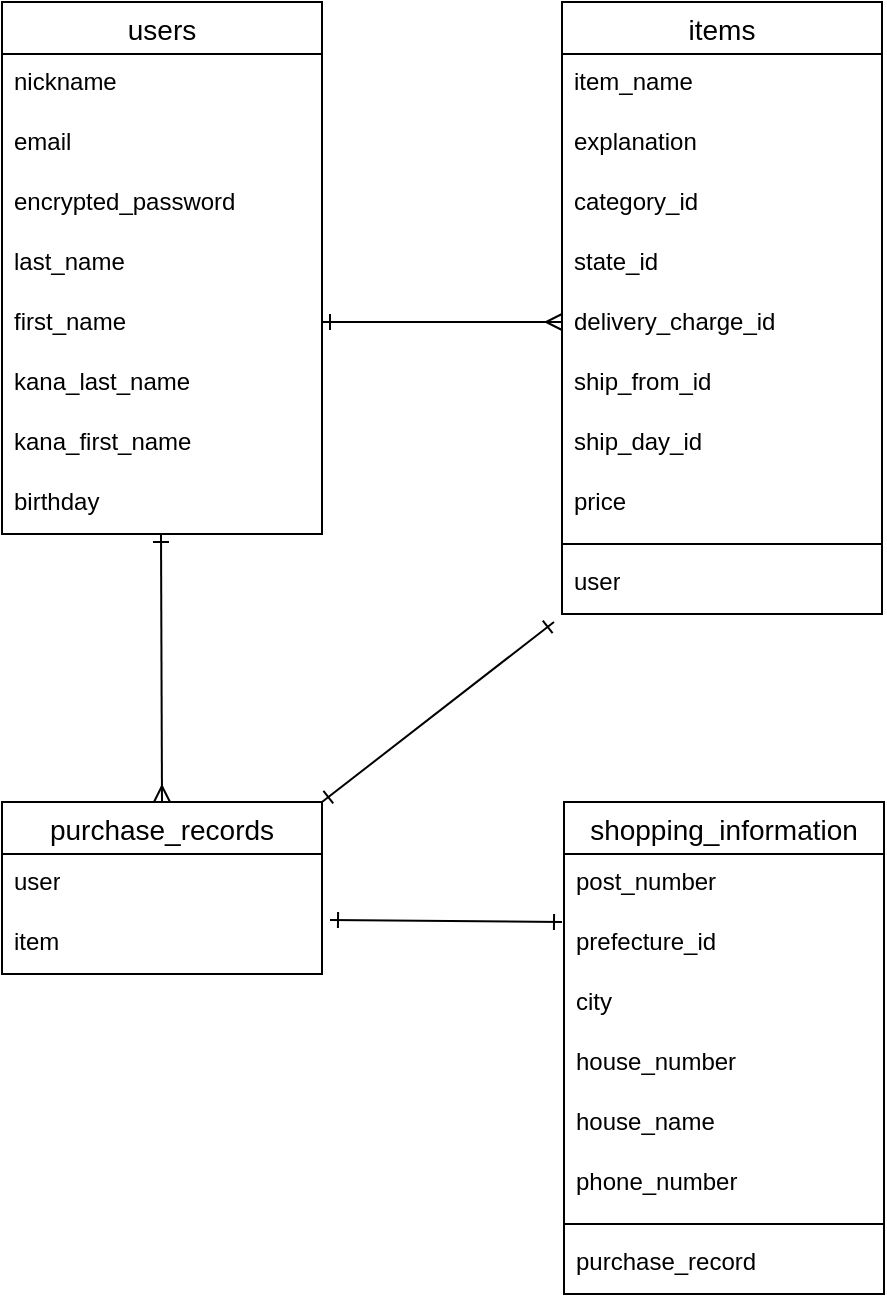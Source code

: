 <mxfile>
    <diagram id="rkr-q8F6S_Xm-2X--ZBL" name="ページ1">
        <mxGraphModel dx="489" dy="668" grid="1" gridSize="10" guides="1" tooltips="1" connect="1" arrows="1" fold="1" page="1" pageScale="1" pageWidth="827" pageHeight="1169" math="0" shadow="0">
            <root>
                <mxCell id="0"/>
                <mxCell id="1" parent="0"/>
                <mxCell id="oIU31fRfshx4s0aLHvyg-27" value="users" style="swimlane;fontStyle=0;childLayout=stackLayout;horizontal=1;startSize=26;horizontalStack=0;resizeParent=1;resizeParentMax=0;resizeLast=0;collapsible=1;marginBottom=0;align=center;fontSize=14;" vertex="1" parent="1">
                    <mxGeometry x="40" y="40" width="160" height="266" as="geometry"/>
                </mxCell>
                <mxCell id="oIU31fRfshx4s0aLHvyg-28" value="nickname" style="text;strokeColor=none;fillColor=none;spacingLeft=4;spacingRight=4;overflow=hidden;rotatable=0;points=[[0,0.5],[1,0.5]];portConstraint=eastwest;fontSize=12;whiteSpace=wrap;html=1;" vertex="1" parent="oIU31fRfshx4s0aLHvyg-27">
                    <mxGeometry y="26" width="160" height="30" as="geometry"/>
                </mxCell>
                <mxCell id="oIU31fRfshx4s0aLHvyg-29" value="email" style="text;strokeColor=none;fillColor=none;spacingLeft=4;spacingRight=4;overflow=hidden;rotatable=0;points=[[0,0.5],[1,0.5]];portConstraint=eastwest;fontSize=12;whiteSpace=wrap;html=1;" vertex="1" parent="oIU31fRfshx4s0aLHvyg-27">
                    <mxGeometry y="56" width="160" height="30" as="geometry"/>
                </mxCell>
                <mxCell id="oIU31fRfshx4s0aLHvyg-30" value="encrypted_password" style="text;strokeColor=none;fillColor=none;spacingLeft=4;spacingRight=4;overflow=hidden;rotatable=0;points=[[0,0.5],[1,0.5]];portConstraint=eastwest;fontSize=12;whiteSpace=wrap;html=1;" vertex="1" parent="oIU31fRfshx4s0aLHvyg-27">
                    <mxGeometry y="86" width="160" height="30" as="geometry"/>
                </mxCell>
                <mxCell id="oIU31fRfshx4s0aLHvyg-55" value="last_name" style="text;strokeColor=none;fillColor=none;spacingLeft=4;spacingRight=4;overflow=hidden;rotatable=0;points=[[0,0.5],[1,0.5]];portConstraint=eastwest;fontSize=12;whiteSpace=wrap;html=1;" vertex="1" parent="oIU31fRfshx4s0aLHvyg-27">
                    <mxGeometry y="116" width="160" height="30" as="geometry"/>
                </mxCell>
                <mxCell id="oIU31fRfshx4s0aLHvyg-56" value="first_name" style="text;strokeColor=none;fillColor=none;spacingLeft=4;spacingRight=4;overflow=hidden;rotatable=0;points=[[0,0.5],[1,0.5]];portConstraint=eastwest;fontSize=12;whiteSpace=wrap;html=1;" vertex="1" parent="oIU31fRfshx4s0aLHvyg-27">
                    <mxGeometry y="146" width="160" height="30" as="geometry"/>
                </mxCell>
                <mxCell id="oIU31fRfshx4s0aLHvyg-57" value="kana_last_name" style="text;strokeColor=none;fillColor=none;spacingLeft=4;spacingRight=4;overflow=hidden;rotatable=0;points=[[0,0.5],[1,0.5]];portConstraint=eastwest;fontSize=12;whiteSpace=wrap;html=1;" vertex="1" parent="oIU31fRfshx4s0aLHvyg-27">
                    <mxGeometry y="176" width="160" height="30" as="geometry"/>
                </mxCell>
                <mxCell id="oIU31fRfshx4s0aLHvyg-58" value="kana_first_name" style="text;strokeColor=none;fillColor=none;spacingLeft=4;spacingRight=4;overflow=hidden;rotatable=0;points=[[0,0.5],[1,0.5]];portConstraint=eastwest;fontSize=12;whiteSpace=wrap;html=1;" vertex="1" parent="oIU31fRfshx4s0aLHvyg-27">
                    <mxGeometry y="206" width="160" height="30" as="geometry"/>
                </mxCell>
                <mxCell id="oIU31fRfshx4s0aLHvyg-59" value="birthday" style="text;strokeColor=none;fillColor=none;spacingLeft=4;spacingRight=4;overflow=hidden;rotatable=0;points=[[0,0.5],[1,0.5]];portConstraint=eastwest;fontSize=12;whiteSpace=wrap;html=1;" vertex="1" parent="oIU31fRfshx4s0aLHvyg-27">
                    <mxGeometry y="236" width="160" height="30" as="geometry"/>
                </mxCell>
                <mxCell id="oIU31fRfshx4s0aLHvyg-61" value="items" style="swimlane;fontStyle=0;childLayout=stackLayout;horizontal=1;startSize=26;horizontalStack=0;resizeParent=1;resizeParentMax=0;resizeLast=0;collapsible=1;marginBottom=0;align=center;fontSize=14;" vertex="1" parent="1">
                    <mxGeometry x="320" y="40" width="160" height="306" as="geometry"/>
                </mxCell>
                <mxCell id="oIU31fRfshx4s0aLHvyg-63" value="item_name" style="text;strokeColor=none;fillColor=none;spacingLeft=4;spacingRight=4;overflow=hidden;rotatable=0;points=[[0,0.5],[1,0.5]];portConstraint=eastwest;fontSize=12;whiteSpace=wrap;html=1;" vertex="1" parent="oIU31fRfshx4s0aLHvyg-61">
                    <mxGeometry y="26" width="160" height="30" as="geometry"/>
                </mxCell>
                <mxCell id="oIU31fRfshx4s0aLHvyg-65" value="explanation" style="text;strokeColor=none;fillColor=none;spacingLeft=4;spacingRight=4;overflow=hidden;rotatable=0;points=[[0,0.5],[1,0.5]];portConstraint=eastwest;fontSize=12;whiteSpace=wrap;html=1;" vertex="1" parent="oIU31fRfshx4s0aLHvyg-61">
                    <mxGeometry y="56" width="160" height="30" as="geometry"/>
                </mxCell>
                <mxCell id="oIU31fRfshx4s0aLHvyg-102" value="category_id" style="text;strokeColor=none;fillColor=none;spacingLeft=4;spacingRight=4;overflow=hidden;rotatable=0;points=[[0,0.5],[1,0.5]];portConstraint=eastwest;fontSize=12;whiteSpace=wrap;html=1;" vertex="1" parent="oIU31fRfshx4s0aLHvyg-61">
                    <mxGeometry y="86" width="160" height="30" as="geometry"/>
                </mxCell>
                <mxCell id="oIU31fRfshx4s0aLHvyg-66" value="state_id" style="text;strokeColor=none;fillColor=none;spacingLeft=4;spacingRight=4;overflow=hidden;rotatable=0;points=[[0,0.5],[1,0.5]];portConstraint=eastwest;fontSize=12;whiteSpace=wrap;html=1;" vertex="1" parent="oIU31fRfshx4s0aLHvyg-61">
                    <mxGeometry y="116" width="160" height="30" as="geometry"/>
                </mxCell>
                <mxCell id="oIU31fRfshx4s0aLHvyg-68" value="delivery_charge_id" style="text;strokeColor=none;fillColor=none;spacingLeft=4;spacingRight=4;overflow=hidden;rotatable=0;points=[[0,0.5],[1,0.5]];portConstraint=eastwest;fontSize=12;whiteSpace=wrap;html=1;" vertex="1" parent="oIU31fRfshx4s0aLHvyg-61">
                    <mxGeometry y="146" width="160" height="30" as="geometry"/>
                </mxCell>
                <mxCell id="oIU31fRfshx4s0aLHvyg-69" value="ship_from_id" style="text;strokeColor=none;fillColor=none;spacingLeft=4;spacingRight=4;overflow=hidden;rotatable=0;points=[[0,0.5],[1,0.5]];portConstraint=eastwest;fontSize=12;whiteSpace=wrap;html=1;" vertex="1" parent="oIU31fRfshx4s0aLHvyg-61">
                    <mxGeometry y="176" width="160" height="30" as="geometry"/>
                </mxCell>
                <mxCell id="oIU31fRfshx4s0aLHvyg-72" value="ship_day_id" style="text;strokeColor=none;fillColor=none;spacingLeft=4;spacingRight=4;overflow=hidden;rotatable=0;points=[[0,0.5],[1,0.5]];portConstraint=eastwest;fontSize=12;whiteSpace=wrap;html=1;" vertex="1" parent="oIU31fRfshx4s0aLHvyg-61">
                    <mxGeometry y="206" width="160" height="30" as="geometry"/>
                </mxCell>
                <mxCell id="oIU31fRfshx4s0aLHvyg-73" value="price" style="text;strokeColor=none;fillColor=none;spacingLeft=4;spacingRight=4;overflow=hidden;rotatable=0;points=[[0,0.5],[1,0.5]];portConstraint=eastwest;fontSize=12;whiteSpace=wrap;html=1;" vertex="1" parent="oIU31fRfshx4s0aLHvyg-61">
                    <mxGeometry y="236" width="160" height="30" as="geometry"/>
                </mxCell>
                <mxCell id="oIU31fRfshx4s0aLHvyg-98" value="" style="line;strokeWidth=1;rotatable=0;dashed=0;labelPosition=right;align=left;verticalAlign=middle;spacingTop=0;spacingLeft=6;points=[];portConstraint=eastwest;" vertex="1" parent="oIU31fRfshx4s0aLHvyg-61">
                    <mxGeometry y="266" width="160" height="10" as="geometry"/>
                </mxCell>
                <mxCell id="oIU31fRfshx4s0aLHvyg-71" value="user" style="text;strokeColor=none;fillColor=none;spacingLeft=4;spacingRight=4;overflow=hidden;rotatable=0;points=[[0,0.5],[1,0.5]];portConstraint=eastwest;fontSize=12;whiteSpace=wrap;html=1;" vertex="1" parent="oIU31fRfshx4s0aLHvyg-61">
                    <mxGeometry y="276" width="160" height="30" as="geometry"/>
                </mxCell>
                <mxCell id="oIU31fRfshx4s0aLHvyg-78" value="shopping_information" style="swimlane;fontStyle=0;childLayout=stackLayout;horizontal=1;startSize=26;horizontalStack=0;resizeParent=1;resizeParentMax=0;resizeLast=0;collapsible=1;marginBottom=0;align=center;fontSize=14;" vertex="1" parent="1">
                    <mxGeometry x="321" y="440" width="160" height="246" as="geometry"/>
                </mxCell>
                <mxCell id="oIU31fRfshx4s0aLHvyg-79" value="post_number" style="text;strokeColor=none;fillColor=none;spacingLeft=4;spacingRight=4;overflow=hidden;rotatable=0;points=[[0,0.5],[1,0.5]];portConstraint=eastwest;fontSize=12;whiteSpace=wrap;html=1;" vertex="1" parent="oIU31fRfshx4s0aLHvyg-78">
                    <mxGeometry y="26" width="160" height="30" as="geometry"/>
                </mxCell>
                <mxCell id="oIU31fRfshx4s0aLHvyg-80" value="prefecture_id" style="text;strokeColor=none;fillColor=none;spacingLeft=4;spacingRight=4;overflow=hidden;rotatable=0;points=[[0,0.5],[1,0.5]];portConstraint=eastwest;fontSize=12;whiteSpace=wrap;html=1;" vertex="1" parent="oIU31fRfshx4s0aLHvyg-78">
                    <mxGeometry y="56" width="160" height="30" as="geometry"/>
                </mxCell>
                <mxCell id="oIU31fRfshx4s0aLHvyg-81" value="city" style="text;strokeColor=none;fillColor=none;spacingLeft=4;spacingRight=4;overflow=hidden;rotatable=0;points=[[0,0.5],[1,0.5]];portConstraint=eastwest;fontSize=12;whiteSpace=wrap;html=1;" vertex="1" parent="oIU31fRfshx4s0aLHvyg-78">
                    <mxGeometry y="86" width="160" height="30" as="geometry"/>
                </mxCell>
                <mxCell id="oIU31fRfshx4s0aLHvyg-82" value="house_number" style="text;strokeColor=none;fillColor=none;spacingLeft=4;spacingRight=4;overflow=hidden;rotatable=0;points=[[0,0.5],[1,0.5]];portConstraint=eastwest;fontSize=12;whiteSpace=wrap;html=1;" vertex="1" parent="oIU31fRfshx4s0aLHvyg-78">
                    <mxGeometry y="116" width="160" height="30" as="geometry"/>
                </mxCell>
                <mxCell id="oIU31fRfshx4s0aLHvyg-83" value="house_name" style="text;strokeColor=none;fillColor=none;spacingLeft=4;spacingRight=4;overflow=hidden;rotatable=0;points=[[0,0.5],[1,0.5]];portConstraint=eastwest;fontSize=12;whiteSpace=wrap;html=1;" vertex="1" parent="oIU31fRfshx4s0aLHvyg-78">
                    <mxGeometry y="146" width="160" height="30" as="geometry"/>
                </mxCell>
                <mxCell id="oIU31fRfshx4s0aLHvyg-84" value="phone_number" style="text;strokeColor=none;fillColor=none;spacingLeft=4;spacingRight=4;overflow=hidden;rotatable=0;points=[[0,0.5],[1,0.5]];portConstraint=eastwest;fontSize=12;whiteSpace=wrap;html=1;" vertex="1" parent="oIU31fRfshx4s0aLHvyg-78">
                    <mxGeometry y="176" width="160" height="30" as="geometry"/>
                </mxCell>
                <mxCell id="oIU31fRfshx4s0aLHvyg-104" value="" style="line;strokeWidth=1;rotatable=0;dashed=0;labelPosition=right;align=left;verticalAlign=middle;spacingTop=0;spacingLeft=6;points=[];portConstraint=eastwest;" vertex="1" parent="oIU31fRfshx4s0aLHvyg-78">
                    <mxGeometry y="206" width="160" height="10" as="geometry"/>
                </mxCell>
                <mxCell id="oIU31fRfshx4s0aLHvyg-103" value="purchase_record" style="text;strokeColor=none;fillColor=none;spacingLeft=4;spacingRight=4;overflow=hidden;rotatable=0;points=[[0,0.5],[1,0.5]];portConstraint=eastwest;fontSize=12;whiteSpace=wrap;html=1;" vertex="1" parent="oIU31fRfshx4s0aLHvyg-78">
                    <mxGeometry y="216" width="160" height="30" as="geometry"/>
                </mxCell>
                <mxCell id="oIU31fRfshx4s0aLHvyg-74" value="purchase_records" style="swimlane;fontStyle=0;childLayout=stackLayout;horizontal=1;startSize=26;horizontalStack=0;resizeParent=1;resizeParentMax=0;resizeLast=0;collapsible=1;marginBottom=0;align=center;fontSize=14;" vertex="1" parent="1">
                    <mxGeometry x="40" y="440" width="160" height="86" as="geometry">
                        <mxRectangle y="56" width="160" height="30" as="alternateBounds"/>
                    </mxGeometry>
                </mxCell>
                <mxCell id="oIU31fRfshx4s0aLHvyg-75" value="user" style="text;strokeColor=none;fillColor=none;spacingLeft=4;spacingRight=4;overflow=hidden;rotatable=0;points=[[0,0.5],[1,0.5]];portConstraint=eastwest;fontSize=12;whiteSpace=wrap;html=1;" vertex="1" parent="oIU31fRfshx4s0aLHvyg-74">
                    <mxGeometry y="26" width="160" height="30" as="geometry"/>
                </mxCell>
                <mxCell id="oIU31fRfshx4s0aLHvyg-76" value="item" style="text;strokeColor=none;fillColor=none;spacingLeft=4;spacingRight=4;overflow=hidden;rotatable=0;points=[[0,0.5],[1,0.5]];portConstraint=eastwest;fontSize=12;whiteSpace=wrap;html=1;" vertex="1" parent="oIU31fRfshx4s0aLHvyg-74">
                    <mxGeometry y="56" width="160" height="30" as="geometry"/>
                </mxCell>
                <mxCell id="oIU31fRfshx4s0aLHvyg-92" value="" style="fontSize=12;html=1;endArrow=ERmany;entryX=0;entryY=0.8;entryDx=0;entryDy=0;entryPerimeter=0;startArrow=ERone;startFill=0;" edge="1" parent="1">
                    <mxGeometry width="100" height="100" relative="1" as="geometry">
                        <mxPoint x="200" y="200" as="sourcePoint"/>
                        <mxPoint x="320" y="200" as="targetPoint"/>
                    </mxGeometry>
                </mxCell>
                <mxCell id="oIU31fRfshx4s0aLHvyg-95" value="" style="fontSize=12;html=1;endArrow=ERmany;startArrow=ERone;startFill=0;entryX=0.5;entryY=0;entryDx=0;entryDy=0;" edge="1" parent="1" target="oIU31fRfshx4s0aLHvyg-74">
                    <mxGeometry width="100" height="100" relative="1" as="geometry">
                        <mxPoint x="119.5" y="306" as="sourcePoint"/>
                        <mxPoint x="119.5" y="416" as="targetPoint"/>
                    </mxGeometry>
                </mxCell>
                <mxCell id="oIU31fRfshx4s0aLHvyg-96" value="" style="fontSize=12;html=1;endArrow=ERone;startArrow=ERone;startFill=0;entryX=0.025;entryY=0.8;entryDx=0;entryDy=0;entryPerimeter=0;endFill=0;exitX=1.025;exitY=0.1;exitDx=0;exitDy=0;exitPerimeter=0;" edge="1" parent="1" source="oIU31fRfshx4s0aLHvyg-76">
                    <mxGeometry width="100" height="100" relative="1" as="geometry">
                        <mxPoint x="210" y="500" as="sourcePoint"/>
                        <mxPoint x="320" y="500" as="targetPoint"/>
                    </mxGeometry>
                </mxCell>
                <mxCell id="oIU31fRfshx4s0aLHvyg-97" value="" style="fontSize=12;html=1;endArrow=ERone;startArrow=ERone;startFill=0;endFill=0;exitX=1;exitY=0;exitDx=0;exitDy=0;exitPerimeter=0;" edge="1" parent="1" source="oIU31fRfshx4s0aLHvyg-74">
                    <mxGeometry width="100" height="100" relative="1" as="geometry">
                        <mxPoint x="210" y="436" as="sourcePoint"/>
                        <mxPoint x="316" y="350" as="targetPoint"/>
                        <Array as="points"/>
                    </mxGeometry>
                </mxCell>
            </root>
        </mxGraphModel>
    </diagram>
</mxfile>